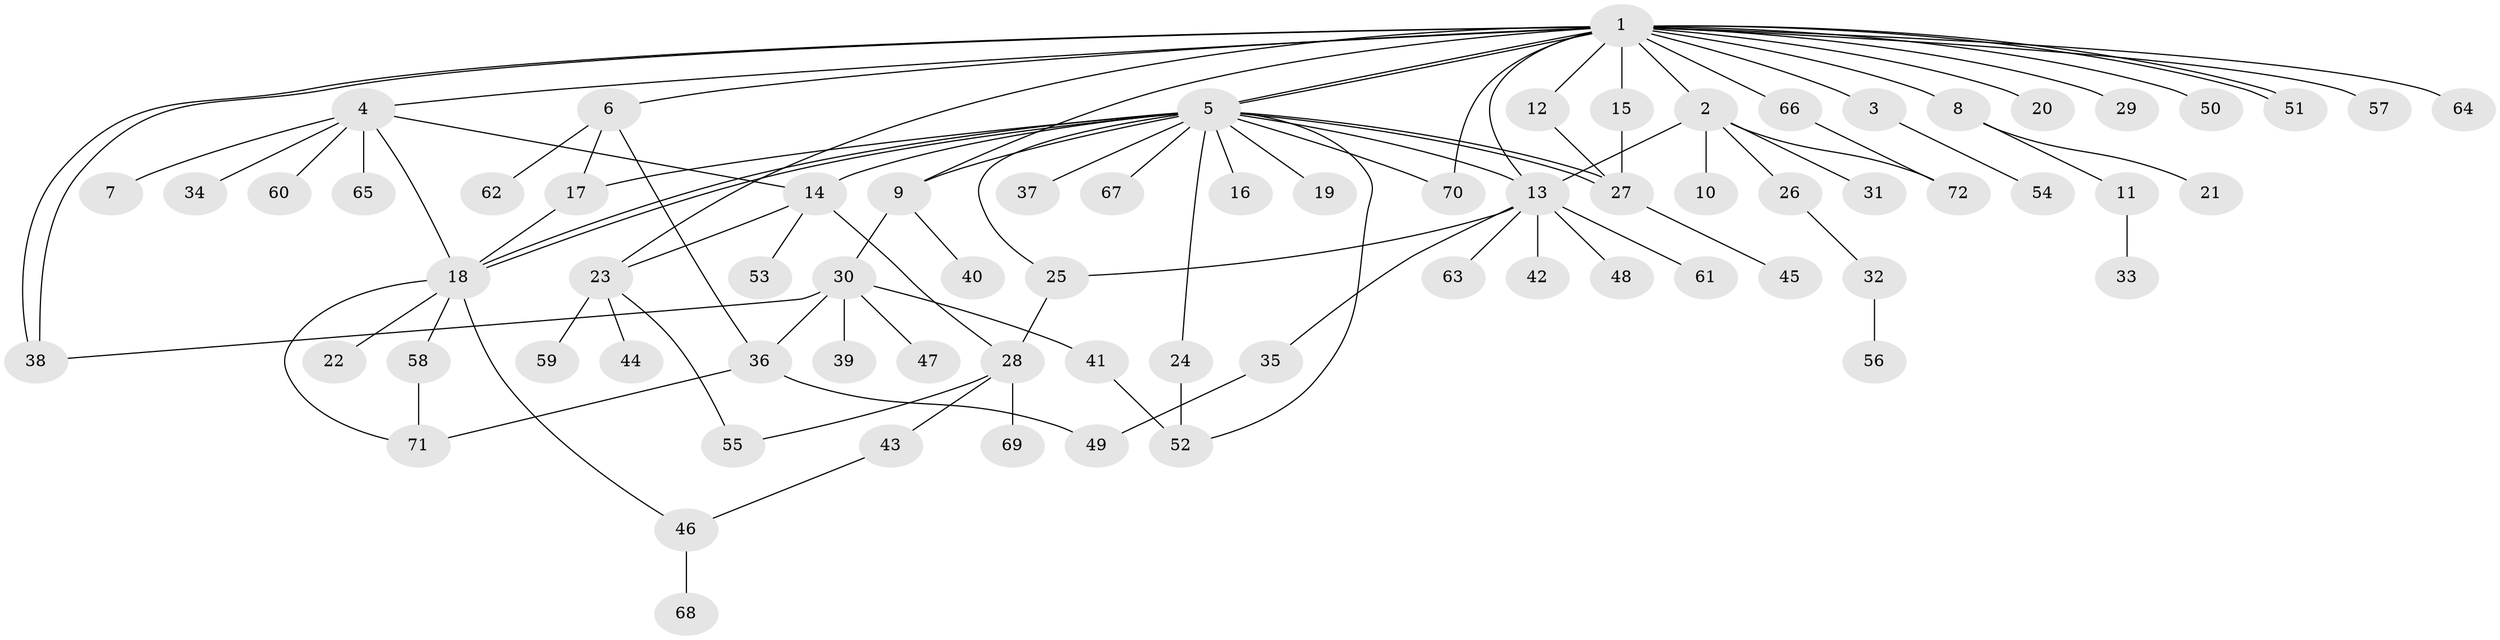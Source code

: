 // Generated by graph-tools (version 1.1) at 2025/35/03/09/25 02:35:17]
// undirected, 72 vertices, 99 edges
graph export_dot {
graph [start="1"]
  node [color=gray90,style=filled];
  1;
  2;
  3;
  4;
  5;
  6;
  7;
  8;
  9;
  10;
  11;
  12;
  13;
  14;
  15;
  16;
  17;
  18;
  19;
  20;
  21;
  22;
  23;
  24;
  25;
  26;
  27;
  28;
  29;
  30;
  31;
  32;
  33;
  34;
  35;
  36;
  37;
  38;
  39;
  40;
  41;
  42;
  43;
  44;
  45;
  46;
  47;
  48;
  49;
  50;
  51;
  52;
  53;
  54;
  55;
  56;
  57;
  58;
  59;
  60;
  61;
  62;
  63;
  64;
  65;
  66;
  67;
  68;
  69;
  70;
  71;
  72;
  1 -- 2;
  1 -- 3;
  1 -- 4;
  1 -- 5;
  1 -- 5;
  1 -- 6;
  1 -- 8;
  1 -- 9;
  1 -- 12;
  1 -- 13;
  1 -- 15;
  1 -- 20;
  1 -- 23;
  1 -- 29;
  1 -- 38;
  1 -- 38;
  1 -- 50;
  1 -- 51;
  1 -- 51;
  1 -- 57;
  1 -- 64;
  1 -- 66;
  1 -- 70;
  2 -- 10;
  2 -- 13;
  2 -- 26;
  2 -- 31;
  2 -- 72;
  3 -- 54;
  4 -- 7;
  4 -- 14;
  4 -- 18;
  4 -- 34;
  4 -- 60;
  4 -- 65;
  5 -- 9;
  5 -- 13;
  5 -- 14;
  5 -- 16;
  5 -- 17;
  5 -- 18;
  5 -- 18;
  5 -- 19;
  5 -- 24;
  5 -- 25;
  5 -- 27;
  5 -- 27;
  5 -- 37;
  5 -- 52;
  5 -- 67;
  5 -- 70;
  6 -- 17;
  6 -- 36;
  6 -- 62;
  8 -- 11;
  8 -- 21;
  9 -- 30;
  9 -- 40;
  11 -- 33;
  12 -- 27;
  13 -- 25;
  13 -- 35;
  13 -- 42;
  13 -- 48;
  13 -- 61;
  13 -- 63;
  14 -- 23;
  14 -- 28;
  14 -- 53;
  15 -- 27;
  17 -- 18;
  18 -- 22;
  18 -- 46;
  18 -- 58;
  18 -- 71;
  23 -- 44;
  23 -- 55;
  23 -- 59;
  24 -- 52;
  25 -- 28;
  26 -- 32;
  27 -- 45;
  28 -- 43;
  28 -- 55;
  28 -- 69;
  30 -- 36;
  30 -- 38;
  30 -- 39;
  30 -- 41;
  30 -- 47;
  32 -- 56;
  35 -- 49;
  36 -- 49;
  36 -- 71;
  41 -- 52;
  43 -- 46;
  46 -- 68;
  58 -- 71;
  66 -- 72;
}
